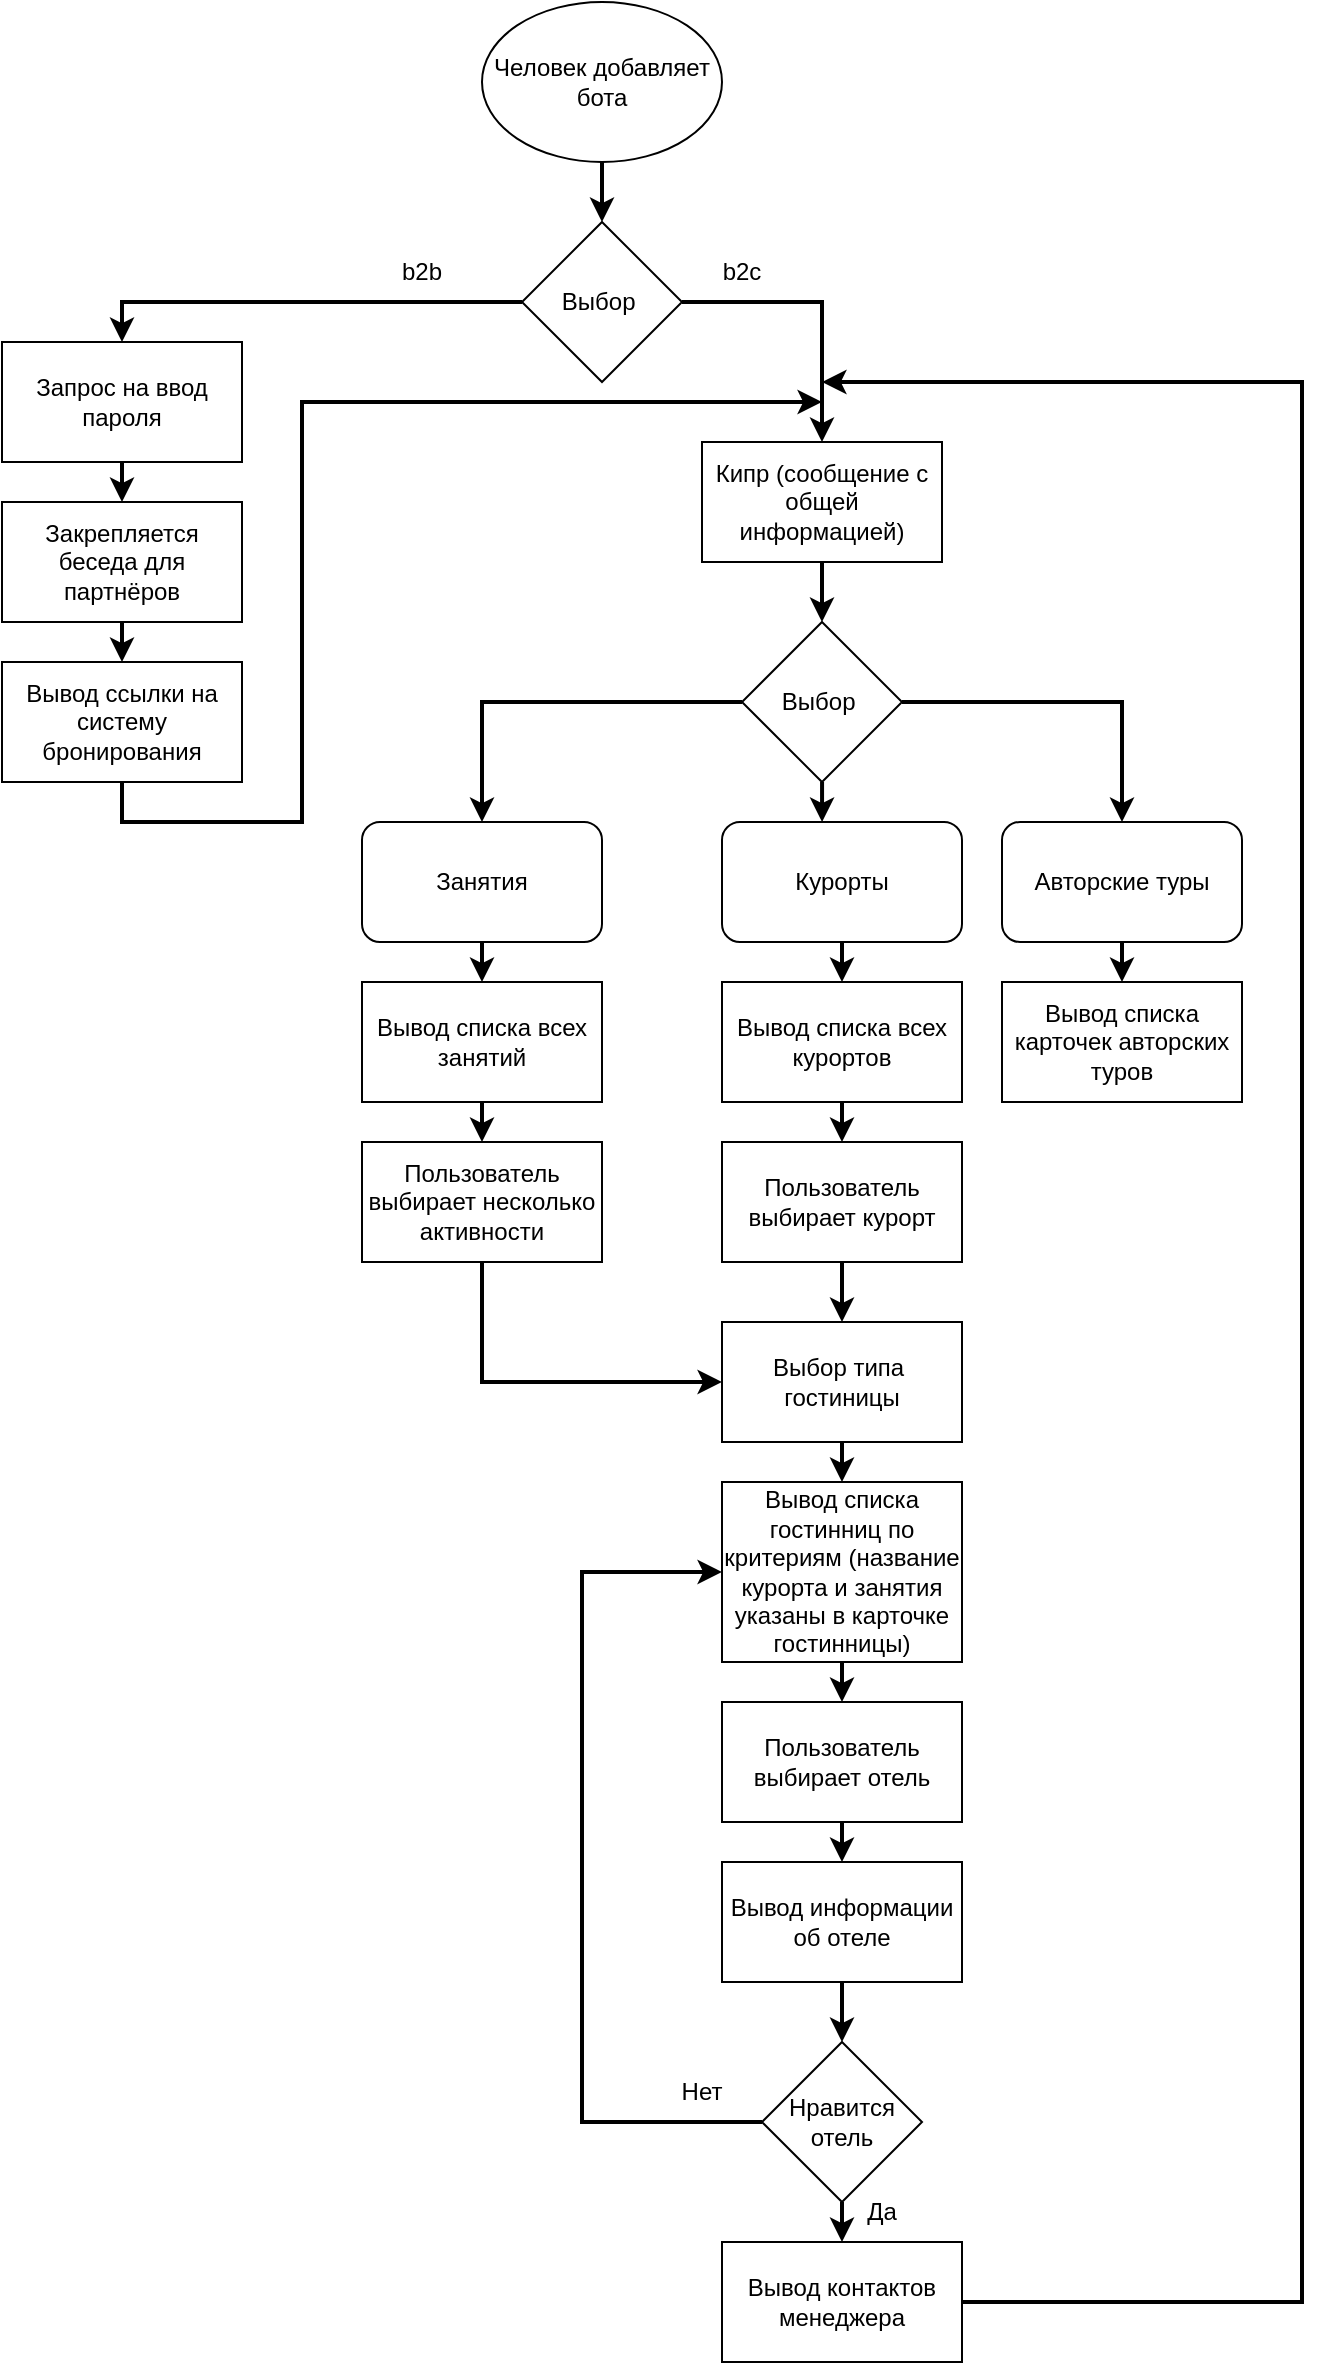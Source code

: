 <mxfile>
    <diagram id="dMcVg0LvvEPNjS6cMCFK" name="Page-1">
        <mxGraphModel dx="933" dy="720" grid="1" gridSize="10" guides="1" tooltips="1" connect="1" arrows="1" fold="1" page="1" pageScale="1" pageWidth="850" pageHeight="1100" background="#ffffff" math="0" shadow="0">
            <root>
                <mxCell id="0"/>
                <mxCell id="1" parent="0"/>
                <mxCell id="22" style="edgeStyle=none;html=1;strokeColor=#000000;strokeWidth=2;" parent="1" source="23" target="26" edge="1">
                    <mxGeometry relative="1" as="geometry"/>
                </mxCell>
                <object label="Человек добавляет бота" id="23">
                    <mxCell style="ellipse;whiteSpace=wrap;html=1;fillColor=none;strokeColor=#000000;fontColor=#000000;" parent="1" vertex="1">
                        <mxGeometry x="420" y="10" width="120" height="80" as="geometry"/>
                    </mxCell>
                </object>
                <mxCell id="25" style="edgeStyle=none;html=1;exitX=0;exitY=0.5;exitDx=0;exitDy=0;rounded=0;strokeColor=#000000;entryX=0.5;entryY=0;entryDx=0;entryDy=0;strokeWidth=2;" parent="1" source="26" target="51" edge="1">
                    <mxGeometry relative="1" as="geometry">
                        <mxPoint x="270" y="200" as="targetPoint"/>
                        <Array as="points">
                            <mxPoint x="240" y="160"/>
                        </Array>
                    </mxGeometry>
                </mxCell>
                <mxCell id="26" value="Выбор&amp;nbsp;" style="rhombus;whiteSpace=wrap;html=1;fillColor=none;strokeColor=#000000;fontColor=#000000;" parent="1" vertex="1">
                    <mxGeometry x="440" y="120" width="80" height="80" as="geometry"/>
                </mxCell>
                <mxCell id="45" value="" style="edgeStyle=orthogonalEdgeStyle;html=1;strokeColor=#000000;" parent="1" target="44" edge="1">
                    <mxGeometry relative="1" as="geometry">
                        <mxPoint x="670" y="360" as="sourcePoint"/>
                    </mxGeometry>
                </mxCell>
                <mxCell id="50" style="edgeStyle=none;rounded=0;html=1;entryX=0.5;entryY=0;entryDx=0;entryDy=0;elbow=vertical;strokeColor=#000000;" parent="1" target="46" edge="1">
                    <mxGeometry relative="1" as="geometry">
                        <Array as="points">
                            <mxPoint x="610" y="510"/>
                            <mxPoint x="475" y="510"/>
                        </Array>
                        <mxPoint x="610" y="390" as="sourcePoint"/>
                    </mxGeometry>
                </mxCell>
                <mxCell id="37" style="edgeStyle=none;html=1;entryX=0.5;entryY=0;entryDx=0;entryDy=0;strokeColor=#000000;" parent="1" target="34" edge="1">
                    <mxGeometry relative="1" as="geometry">
                        <mxPoint x="360" y="390" as="sourcePoint"/>
                    </mxGeometry>
                </mxCell>
                <mxCell id="29" style="edgeStyle=orthogonalEdgeStyle;html=1;entryX=0.5;entryY=0;entryDx=0;entryDy=0;exitX=1;exitY=0.5;exitDx=0;exitDy=0;rounded=0;strokeColor=#000000;strokeWidth=2;" parent="1" source="26" target="52" edge="1">
                    <mxGeometry relative="1" as="geometry">
                        <mxPoint x="600" y="260" as="targetPoint"/>
                        <Array as="points">
                            <mxPoint x="590" y="160"/>
                        </Array>
                    </mxGeometry>
                </mxCell>
                <mxCell id="31" value="b2b" style="text;html=1;strokeColor=none;fillColor=none;align=center;verticalAlign=middle;whiteSpace=wrap;rounded=0;fontColor=#000000;" parent="1" vertex="1">
                    <mxGeometry x="360" y="130" width="60" height="30" as="geometry"/>
                </mxCell>
                <mxCell id="32" value="b2c" style="text;html=1;strokeColor=none;fillColor=none;align=center;verticalAlign=middle;whiteSpace=wrap;rounded=0;fontColor=#000000;" parent="1" vertex="1">
                    <mxGeometry x="520" y="130" width="60" height="30" as="geometry"/>
                </mxCell>
                <mxCell id="48" style="edgeStyle=orthogonalEdgeStyle;html=1;rounded=0;strokeColor=#000000;" parent="1" target="46" edge="1">
                    <mxGeometry relative="1" as="geometry">
                        <Array as="points">
                            <mxPoint x="360" y="510"/>
                            <mxPoint x="475" y="510"/>
                        </Array>
                        <mxPoint x="360.053" y="490.0" as="sourcePoint"/>
                    </mxGeometry>
                </mxCell>
                <mxCell id="47" style="edgeStyle=orthogonalEdgeStyle;html=1;rounded=0;strokeColor=#000000;" parent="1" target="46" edge="1">
                    <mxGeometry relative="1" as="geometry">
                        <Array as="points">
                            <mxPoint x="780" y="510"/>
                            <mxPoint x="475" y="510"/>
                        </Array>
                        <mxPoint x="780.053" y="390" as="sourcePoint"/>
                    </mxGeometry>
                </mxCell>
                <mxCell id="77" style="edgeStyle=none;rounded=0;html=1;strokeColor=#000000;fontColor=#000000;strokeWidth=2;" edge="1" parent="1" source="51" target="76">
                    <mxGeometry relative="1" as="geometry"/>
                </mxCell>
                <mxCell id="51" value="&lt;font color=&quot;#000000&quot;&gt;Запрос на ввод пароля&lt;/font&gt;" style="rounded=0;whiteSpace=wrap;html=1;fillColor=none;strokeColor=#000000;" vertex="1" parent="1">
                    <mxGeometry x="180" y="180" width="120" height="60" as="geometry"/>
                </mxCell>
                <mxCell id="54" style="edgeStyle=none;html=1;fontColor=#000000;strokeColor=#000000;entryX=0.5;entryY=0;entryDx=0;entryDy=0;strokeWidth=2;" edge="1" parent="1" target="57">
                    <mxGeometry relative="1" as="geometry">
                        <mxPoint x="590" y="320" as="sourcePoint"/>
                        <mxPoint x="590" y="370" as="targetPoint"/>
                    </mxGeometry>
                </mxCell>
                <mxCell id="96" style="edgeStyle=none;rounded=0;html=1;strokeColor=#000000;strokeWidth=2;fontColor=#000000;" edge="1" parent="1" source="52" target="57">
                    <mxGeometry relative="1" as="geometry"/>
                </mxCell>
                <mxCell id="52" value="&lt;font color=&quot;#000000&quot;&gt;Кипр (сообщение с общей информацией)&lt;/font&gt;" style="rounded=0;whiteSpace=wrap;html=1;strokeColor=#000000;fillColor=none;" vertex="1" parent="1">
                    <mxGeometry x="530" y="230" width="120" height="60" as="geometry"/>
                </mxCell>
                <mxCell id="67" style="edgeStyle=none;rounded=0;html=1;entryX=0.5;entryY=0;entryDx=0;entryDy=0;strokeColor=#000000;fontColor=#000000;strokeWidth=2;" edge="1" parent="1" source="53" target="63">
                    <mxGeometry relative="1" as="geometry"/>
                </mxCell>
                <mxCell id="53" value="Курорты" style="rounded=1;whiteSpace=wrap;html=1;strokeColor=#000000;fontColor=#000000;fillColor=none;" vertex="1" parent="1">
                    <mxGeometry x="540" y="420" width="120" height="60" as="geometry"/>
                </mxCell>
                <mxCell id="65" style="edgeStyle=none;rounded=0;html=1;entryX=0.5;entryY=0;entryDx=0;entryDy=0;strokeColor=#000000;fontColor=#000000;strokeWidth=2;" edge="1" parent="1" source="55" target="61">
                    <mxGeometry relative="1" as="geometry"/>
                </mxCell>
                <mxCell id="55" value="Занятия" style="rounded=1;whiteSpace=wrap;html=1;strokeColor=#000000;fontColor=#000000;fillColor=none;" vertex="1" parent="1">
                    <mxGeometry x="360" y="420" width="120" height="60" as="geometry"/>
                </mxCell>
                <mxCell id="79" style="edgeStyle=none;rounded=0;html=1;entryX=0.5;entryY=0;entryDx=0;entryDy=0;strokeColor=#000000;fontColor=#000000;strokeWidth=2;" edge="1" parent="1" source="56" target="74">
                    <mxGeometry relative="1" as="geometry"/>
                </mxCell>
                <mxCell id="56" value="Авторские туры" style="rounded=1;whiteSpace=wrap;html=1;strokeColor=#000000;fontColor=#000000;fillColor=none;" vertex="1" parent="1">
                    <mxGeometry x="680" y="420" width="120" height="60" as="geometry"/>
                </mxCell>
                <mxCell id="58" style="edgeStyle=none;html=1;entryX=0.5;entryY=0;entryDx=0;entryDy=0;strokeColor=#000000;fontColor=#000000;exitX=0;exitY=0.5;exitDx=0;exitDy=0;rounded=0;strokeWidth=2;" edge="1" parent="1" source="57" target="55">
                    <mxGeometry relative="1" as="geometry">
                        <Array as="points">
                            <mxPoint x="420" y="360"/>
                        </Array>
                    </mxGeometry>
                </mxCell>
                <mxCell id="59" style="edgeStyle=none;html=1;entryX=0.5;entryY=0;entryDx=0;entryDy=0;strokeColor=#000000;fontColor=#000000;rounded=0;strokeWidth=2;" edge="1" parent="1" source="57" target="56">
                    <mxGeometry relative="1" as="geometry">
                        <Array as="points">
                            <mxPoint x="740" y="360"/>
                        </Array>
                    </mxGeometry>
                </mxCell>
                <mxCell id="60" style="edgeStyle=none;html=1;entryX=0.417;entryY=0;entryDx=0;entryDy=0;entryPerimeter=0;strokeColor=#000000;fontColor=#000000;strokeWidth=2;" edge="1" parent="1" source="57" target="53">
                    <mxGeometry relative="1" as="geometry"/>
                </mxCell>
                <mxCell id="57" value="Выбор&amp;nbsp;" style="rhombus;whiteSpace=wrap;html=1;strokeColor=#000000;fontColor=#000000;fillColor=none;" vertex="1" parent="1">
                    <mxGeometry x="550" y="320" width="80" height="80" as="geometry"/>
                </mxCell>
                <mxCell id="66" style="edgeStyle=none;rounded=0;html=1;entryX=0.5;entryY=0;entryDx=0;entryDy=0;strokeColor=#000000;fontColor=#000000;strokeWidth=2;" edge="1" parent="1" source="61" target="62">
                    <mxGeometry relative="1" as="geometry"/>
                </mxCell>
                <mxCell id="61" value="Вывод списка всех занятий" style="rounded=0;whiteSpace=wrap;html=1;strokeColor=#000000;fontColor=#000000;fillColor=none;" vertex="1" parent="1">
                    <mxGeometry x="360" y="500" width="120" height="60" as="geometry"/>
                </mxCell>
                <mxCell id="73" style="edgeStyle=none;rounded=0;html=1;strokeColor=#000000;fontColor=#000000;exitX=0.5;exitY=1;exitDx=0;exitDy=0;strokeWidth=2;entryX=0;entryY=0.5;entryDx=0;entryDy=0;" edge="1" parent="1" source="62" target="69">
                    <mxGeometry relative="1" as="geometry">
                        <mxPoint x="600" y="760" as="targetPoint"/>
                        <Array as="points">
                            <mxPoint x="420" y="700"/>
                        </Array>
                    </mxGeometry>
                </mxCell>
                <mxCell id="62" value="Пользователь выбирает несколько активности" style="rounded=0;whiteSpace=wrap;html=1;strokeColor=#000000;fontColor=#000000;fillColor=none;" vertex="1" parent="1">
                    <mxGeometry x="360" y="580" width="120" height="60" as="geometry"/>
                </mxCell>
                <mxCell id="68" style="edgeStyle=none;rounded=0;html=1;strokeColor=#000000;fontColor=#000000;strokeWidth=2;" edge="1" parent="1" source="63" target="64">
                    <mxGeometry relative="1" as="geometry"/>
                </mxCell>
                <mxCell id="63" value="Вывод списка всех курортов" style="rounded=0;whiteSpace=wrap;html=1;strokeColor=#000000;fontColor=#000000;fillColor=none;" vertex="1" parent="1">
                    <mxGeometry x="540" y="500" width="120" height="60" as="geometry"/>
                </mxCell>
                <mxCell id="71" style="edgeStyle=none;rounded=0;html=1;entryX=0.5;entryY=0;entryDx=0;entryDy=0;strokeColor=#000000;fontColor=#000000;strokeWidth=2;" edge="1" parent="1" source="64" target="69">
                    <mxGeometry relative="1" as="geometry"/>
                </mxCell>
                <mxCell id="64" value="Пользователь выбирает курорт" style="rounded=0;whiteSpace=wrap;html=1;strokeColor=#000000;fontColor=#000000;fillColor=none;" vertex="1" parent="1">
                    <mxGeometry x="540" y="580" width="120" height="60" as="geometry"/>
                </mxCell>
                <mxCell id="72" style="edgeStyle=none;rounded=0;html=1;strokeColor=#000000;fontColor=#000000;strokeWidth=2;" edge="1" parent="1" source="69" target="70">
                    <mxGeometry relative="1" as="geometry"/>
                </mxCell>
                <mxCell id="69" value="Выбор типа&amp;nbsp; гостиницы" style="rounded=0;whiteSpace=wrap;html=1;strokeColor=#000000;fontColor=#000000;fillColor=none;" vertex="1" parent="1">
                    <mxGeometry x="540" y="670" width="120" height="60" as="geometry"/>
                </mxCell>
                <mxCell id="83" style="edgeStyle=none;rounded=0;html=1;entryX=0.5;entryY=0;entryDx=0;entryDy=0;strokeColor=#000000;fontColor=#000000;strokeWidth=2;" edge="1" parent="1" source="70" target="82">
                    <mxGeometry relative="1" as="geometry"/>
                </mxCell>
                <mxCell id="70" value="Вывод списка гостинниц по критериям (название курорта и занятия указаны в карточке гостинницы)" style="rounded=0;whiteSpace=wrap;html=1;strokeColor=#000000;fontColor=#000000;fillColor=none;" vertex="1" parent="1">
                    <mxGeometry x="540" y="750" width="120" height="90" as="geometry"/>
                </mxCell>
                <mxCell id="74" value="Вывод списка карточек авторских туров" style="rounded=0;whiteSpace=wrap;html=1;strokeColor=#000000;fontColor=#000000;fillColor=none;" vertex="1" parent="1">
                    <mxGeometry x="680" y="500" width="120" height="60" as="geometry"/>
                </mxCell>
                <mxCell id="78" style="edgeStyle=none;rounded=0;html=1;strokeColor=#000000;fontColor=#000000;exitX=0.5;exitY=1;exitDx=0;exitDy=0;strokeWidth=2;" edge="1" parent="1" source="80">
                    <mxGeometry relative="1" as="geometry">
                        <mxPoint x="590" y="210" as="targetPoint"/>
                        <Array as="points">
                            <mxPoint x="240" y="420"/>
                            <mxPoint x="330" y="420"/>
                            <mxPoint x="330" y="350"/>
                            <mxPoint x="330" y="270"/>
                            <mxPoint x="330" y="210"/>
                        </Array>
                    </mxGeometry>
                </mxCell>
                <mxCell id="81" style="edgeStyle=none;rounded=0;html=1;strokeColor=#000000;fontColor=#000000;strokeWidth=2;" edge="1" parent="1" source="76" target="80">
                    <mxGeometry relative="1" as="geometry"/>
                </mxCell>
                <mxCell id="76" value="Закрепляется беседа для партнёров" style="rounded=0;whiteSpace=wrap;html=1;strokeColor=#000000;fontColor=#000000;fillColor=none;" vertex="1" parent="1">
                    <mxGeometry x="180" y="260" width="120" height="60" as="geometry"/>
                </mxCell>
                <mxCell id="80" value="Вывод ссылки на систему бронирования" style="rounded=0;whiteSpace=wrap;html=1;strokeColor=#000000;fontColor=#000000;fillColor=none;" vertex="1" parent="1">
                    <mxGeometry x="180" y="340" width="120" height="60" as="geometry"/>
                </mxCell>
                <mxCell id="91" style="edgeStyle=none;rounded=0;html=1;entryX=0.5;entryY=0;entryDx=0;entryDy=0;strokeColor=#000000;fontColor=#000000;strokeWidth=2;" edge="1" parent="1" source="82" target="84">
                    <mxGeometry relative="1" as="geometry"/>
                </mxCell>
                <mxCell id="82" value="Пользователь выбирает отель" style="rounded=0;whiteSpace=wrap;html=1;strokeColor=#000000;fontColor=#000000;fillColor=none;" vertex="1" parent="1">
                    <mxGeometry x="540" y="860" width="120" height="60" as="geometry"/>
                </mxCell>
                <mxCell id="92" style="edgeStyle=none;rounded=0;html=1;entryX=0.5;entryY=0;entryDx=0;entryDy=0;strokeColor=#000000;fontColor=#000000;strokeWidth=2;" edge="1" parent="1" source="84" target="85">
                    <mxGeometry relative="1" as="geometry"/>
                </mxCell>
                <mxCell id="84" value="Вывод информации об отеле" style="rounded=0;whiteSpace=wrap;html=1;strokeColor=#000000;fontColor=#000000;fillColor=none;" vertex="1" parent="1">
                    <mxGeometry x="540" y="940" width="120" height="60" as="geometry"/>
                </mxCell>
                <mxCell id="86" style="edgeStyle=none;rounded=0;html=1;strokeColor=#000000;fontColor=#000000;strokeWidth=2;entryX=0;entryY=0.5;entryDx=0;entryDy=0;" edge="1" parent="1" source="85" target="70">
                    <mxGeometry relative="1" as="geometry">
                        <mxPoint x="600" y="850" as="targetPoint"/>
                        <Array as="points">
                            <mxPoint x="470" y="1070"/>
                            <mxPoint x="470" y="850"/>
                            <mxPoint x="470" y="795"/>
                        </Array>
                    </mxGeometry>
                </mxCell>
                <mxCell id="88" value="" style="edgeStyle=none;rounded=0;html=1;strokeColor=#000000;fontColor=#000000;strokeWidth=2;" edge="1" parent="1" source="85" target="87">
                    <mxGeometry relative="1" as="geometry"/>
                </mxCell>
                <mxCell id="85" value="Нравится отель" style="rhombus;whiteSpace=wrap;html=1;rounded=0;strokeColor=#000000;fontColor=#000000;fillColor=none;" vertex="1" parent="1">
                    <mxGeometry x="560" y="1030" width="80" height="80" as="geometry"/>
                </mxCell>
                <mxCell id="93" style="edgeStyle=none;rounded=0;html=1;strokeColor=#000000;fontColor=#000000;exitX=1;exitY=0.5;exitDx=0;exitDy=0;strokeWidth=2;" edge="1" parent="1" source="87">
                    <mxGeometry relative="1" as="geometry">
                        <mxPoint x="590.0" y="200" as="targetPoint"/>
                        <Array as="points">
                            <mxPoint x="830" y="1160"/>
                            <mxPoint x="830" y="1030"/>
                            <mxPoint x="830" y="200"/>
                        </Array>
                    </mxGeometry>
                </mxCell>
                <mxCell id="87" value="Вывод контактов менеджера" style="whiteSpace=wrap;html=1;fillColor=none;strokeColor=#000000;fontColor=#000000;rounded=0;" vertex="1" parent="1">
                    <mxGeometry x="540" y="1130" width="120" height="60" as="geometry"/>
                </mxCell>
                <mxCell id="89" value="Нет" style="text;html=1;strokeColor=none;fillColor=none;align=center;verticalAlign=middle;whiteSpace=wrap;rounded=0;fontColor=#000000;" vertex="1" parent="1">
                    <mxGeometry x="500" y="1040" width="60" height="30" as="geometry"/>
                </mxCell>
                <mxCell id="90" value="Да" style="text;html=1;strokeColor=none;fillColor=none;align=center;verticalAlign=middle;whiteSpace=wrap;rounded=0;fontColor=#000000;" vertex="1" parent="1">
                    <mxGeometry x="590" y="1100" width="60" height="30" as="geometry"/>
                </mxCell>
            </root>
        </mxGraphModel>
    </diagram>
</mxfile>